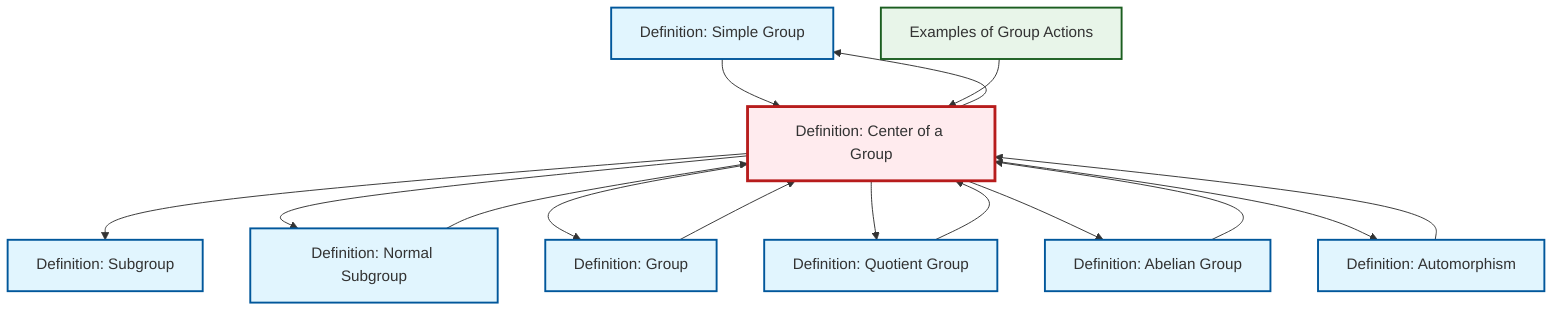 graph TD
    classDef definition fill:#e1f5fe,stroke:#01579b,stroke-width:2px
    classDef theorem fill:#f3e5f5,stroke:#4a148c,stroke-width:2px
    classDef axiom fill:#fff3e0,stroke:#e65100,stroke-width:2px
    classDef example fill:#e8f5e9,stroke:#1b5e20,stroke-width:2px
    classDef current fill:#ffebee,stroke:#b71c1c,stroke-width:3px
    def-simple-group["Definition: Simple Group"]:::definition
    def-subgroup["Definition: Subgroup"]:::definition
    def-quotient-group["Definition: Quotient Group"]:::definition
    def-abelian-group["Definition: Abelian Group"]:::definition
    def-normal-subgroup["Definition: Normal Subgroup"]:::definition
    def-center-of-group["Definition: Center of a Group"]:::definition
    def-automorphism["Definition: Automorphism"]:::definition
    ex-group-action-examples["Examples of Group Actions"]:::example
    def-group["Definition: Group"]:::definition
    def-center-of-group --> def-subgroup
    def-center-of-group --> def-normal-subgroup
    def-center-of-group --> def-simple-group
    def-center-of-group --> def-group
    def-abelian-group --> def-center-of-group
    def-normal-subgroup --> def-center-of-group
    def-group --> def-center-of-group
    def-quotient-group --> def-center-of-group
    def-center-of-group --> def-quotient-group
    def-center-of-group --> def-abelian-group
    def-automorphism --> def-center-of-group
    def-center-of-group --> def-automorphism
    def-simple-group --> def-center-of-group
    ex-group-action-examples --> def-center-of-group
    class def-center-of-group current